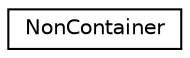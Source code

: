 digraph "Иерархия классов. Графический вид."
{
 // LATEX_PDF_SIZE
  edge [fontname="Helvetica",fontsize="10",labelfontname="Helvetica",labelfontsize="10"];
  node [fontname="Helvetica",fontsize="10",shape=record];
  rankdir="LR";
  Node0 [label="NonContainer",height=0.2,width=0.4,color="black", fillcolor="white", style="filled",URL="$classNonContainer.html",tooltip=" "];
}
